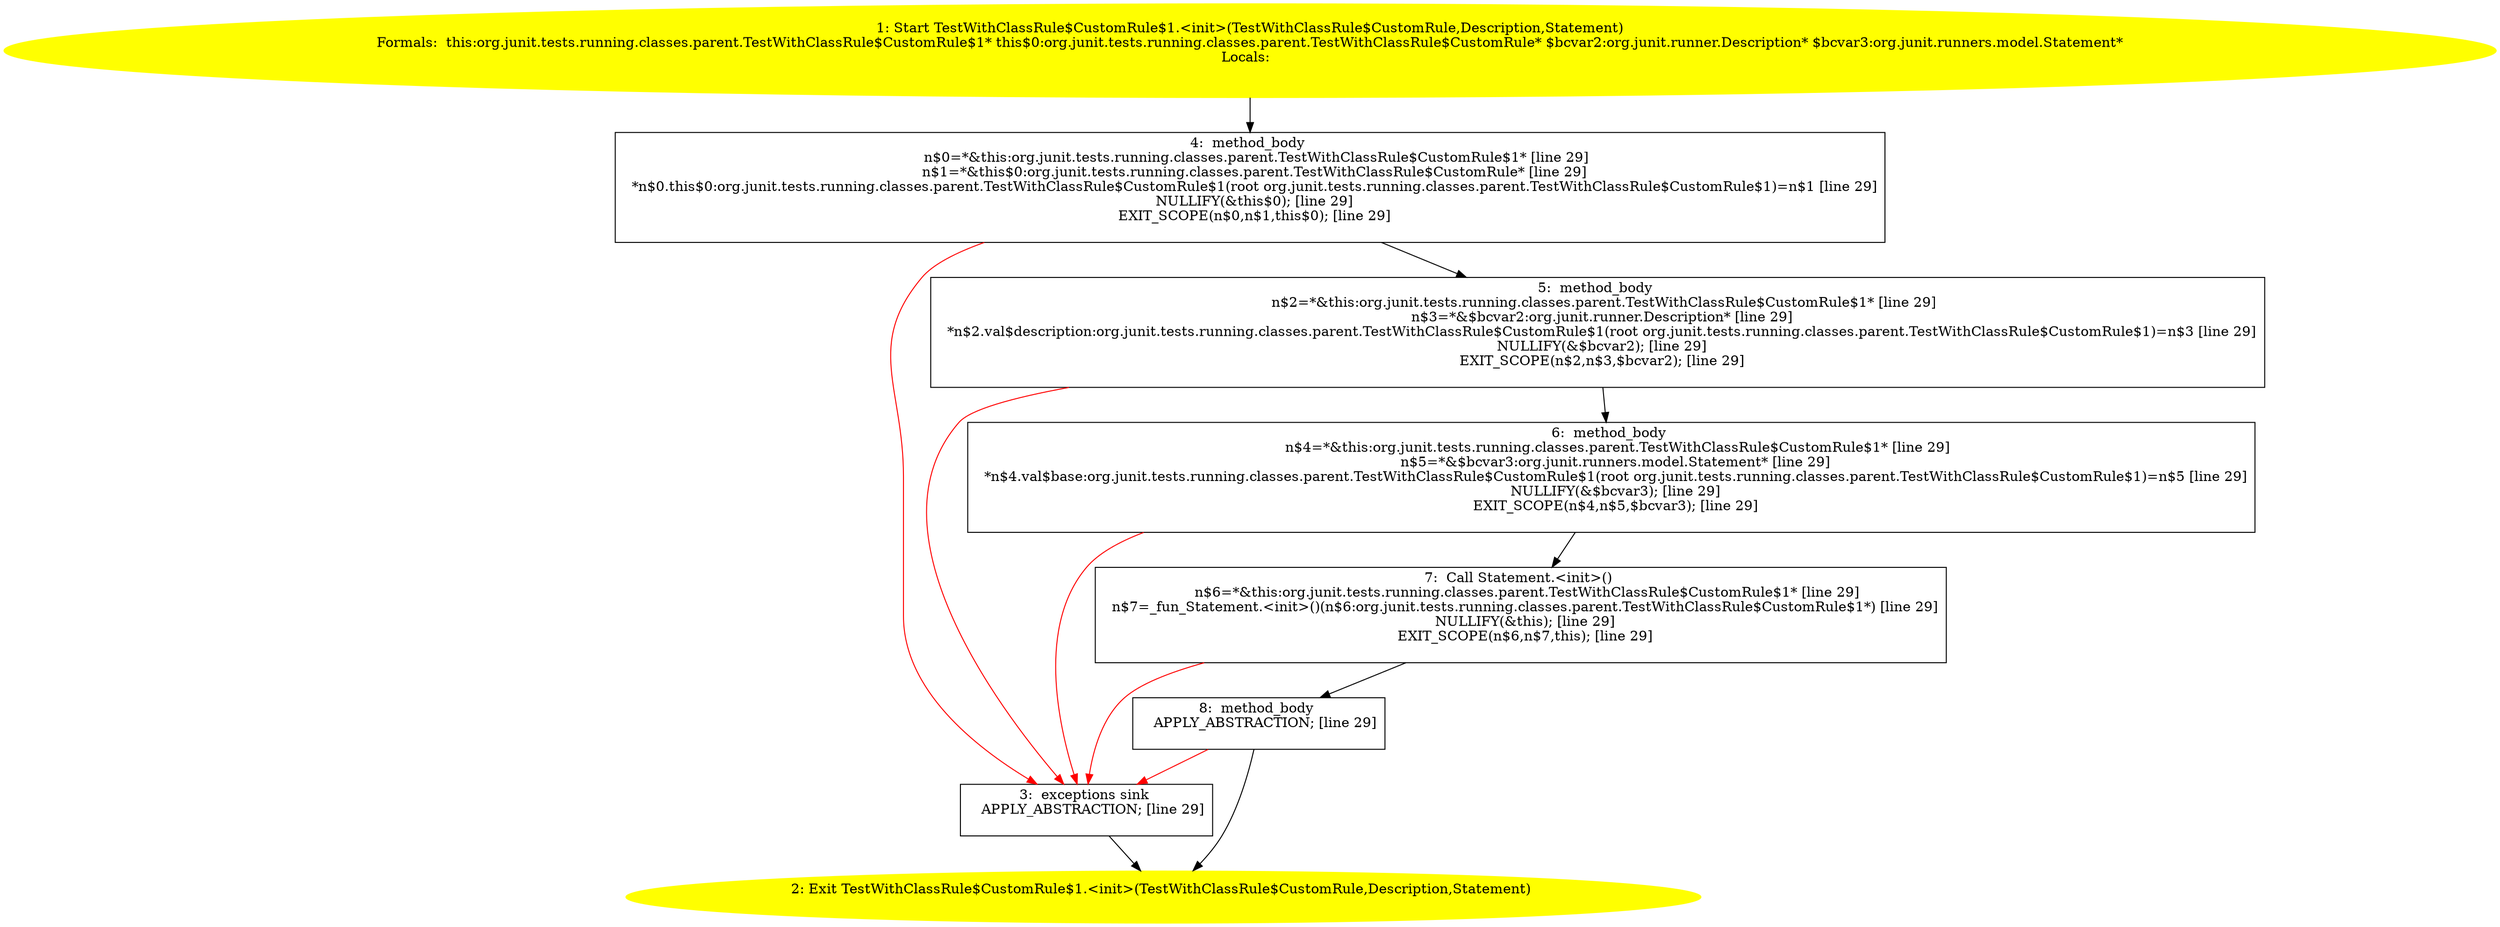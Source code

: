 /* @generated */
digraph cfg {
"org.junit.tests.running.classes.parent.TestWithClassRule$CustomRule$1.<init>(org.junit.tests.running.f04fd5d2e7cad70940e1a6d24684f9c8_1" [label="1: Start TestWithClassRule$CustomRule$1.<init>(TestWithClassRule$CustomRule,Description,Statement)\nFormals:  this:org.junit.tests.running.classes.parent.TestWithClassRule$CustomRule$1* this$0:org.junit.tests.running.classes.parent.TestWithClassRule$CustomRule* $bcvar2:org.junit.runner.Description* $bcvar3:org.junit.runners.model.Statement*\nLocals:  \n  " color=yellow style=filled]
	

	 "org.junit.tests.running.classes.parent.TestWithClassRule$CustomRule$1.<init>(org.junit.tests.running.f04fd5d2e7cad70940e1a6d24684f9c8_1" -> "org.junit.tests.running.classes.parent.TestWithClassRule$CustomRule$1.<init>(org.junit.tests.running.f04fd5d2e7cad70940e1a6d24684f9c8_4" ;
"org.junit.tests.running.classes.parent.TestWithClassRule$CustomRule$1.<init>(org.junit.tests.running.f04fd5d2e7cad70940e1a6d24684f9c8_2" [label="2: Exit TestWithClassRule$CustomRule$1.<init>(TestWithClassRule$CustomRule,Description,Statement) \n  " color=yellow style=filled]
	

"org.junit.tests.running.classes.parent.TestWithClassRule$CustomRule$1.<init>(org.junit.tests.running.f04fd5d2e7cad70940e1a6d24684f9c8_3" [label="3:  exceptions sink \n   APPLY_ABSTRACTION; [line 29]\n " shape="box"]
	

	 "org.junit.tests.running.classes.parent.TestWithClassRule$CustomRule$1.<init>(org.junit.tests.running.f04fd5d2e7cad70940e1a6d24684f9c8_3" -> "org.junit.tests.running.classes.parent.TestWithClassRule$CustomRule$1.<init>(org.junit.tests.running.f04fd5d2e7cad70940e1a6d24684f9c8_2" ;
"org.junit.tests.running.classes.parent.TestWithClassRule$CustomRule$1.<init>(org.junit.tests.running.f04fd5d2e7cad70940e1a6d24684f9c8_4" [label="4:  method_body \n   n$0=*&this:org.junit.tests.running.classes.parent.TestWithClassRule$CustomRule$1* [line 29]\n  n$1=*&this$0:org.junit.tests.running.classes.parent.TestWithClassRule$CustomRule* [line 29]\n  *n$0.this$0:org.junit.tests.running.classes.parent.TestWithClassRule$CustomRule$1(root org.junit.tests.running.classes.parent.TestWithClassRule$CustomRule$1)=n$1 [line 29]\n  NULLIFY(&this$0); [line 29]\n  EXIT_SCOPE(n$0,n$1,this$0); [line 29]\n " shape="box"]
	

	 "org.junit.tests.running.classes.parent.TestWithClassRule$CustomRule$1.<init>(org.junit.tests.running.f04fd5d2e7cad70940e1a6d24684f9c8_4" -> "org.junit.tests.running.classes.parent.TestWithClassRule$CustomRule$1.<init>(org.junit.tests.running.f04fd5d2e7cad70940e1a6d24684f9c8_5" ;
	 "org.junit.tests.running.classes.parent.TestWithClassRule$CustomRule$1.<init>(org.junit.tests.running.f04fd5d2e7cad70940e1a6d24684f9c8_4" -> "org.junit.tests.running.classes.parent.TestWithClassRule$CustomRule$1.<init>(org.junit.tests.running.f04fd5d2e7cad70940e1a6d24684f9c8_3" [color="red" ];
"org.junit.tests.running.classes.parent.TestWithClassRule$CustomRule$1.<init>(org.junit.tests.running.f04fd5d2e7cad70940e1a6d24684f9c8_5" [label="5:  method_body \n   n$2=*&this:org.junit.tests.running.classes.parent.TestWithClassRule$CustomRule$1* [line 29]\n  n$3=*&$bcvar2:org.junit.runner.Description* [line 29]\n  *n$2.val$description:org.junit.tests.running.classes.parent.TestWithClassRule$CustomRule$1(root org.junit.tests.running.classes.parent.TestWithClassRule$CustomRule$1)=n$3 [line 29]\n  NULLIFY(&$bcvar2); [line 29]\n  EXIT_SCOPE(n$2,n$3,$bcvar2); [line 29]\n " shape="box"]
	

	 "org.junit.tests.running.classes.parent.TestWithClassRule$CustomRule$1.<init>(org.junit.tests.running.f04fd5d2e7cad70940e1a6d24684f9c8_5" -> "org.junit.tests.running.classes.parent.TestWithClassRule$CustomRule$1.<init>(org.junit.tests.running.f04fd5d2e7cad70940e1a6d24684f9c8_6" ;
	 "org.junit.tests.running.classes.parent.TestWithClassRule$CustomRule$1.<init>(org.junit.tests.running.f04fd5d2e7cad70940e1a6d24684f9c8_5" -> "org.junit.tests.running.classes.parent.TestWithClassRule$CustomRule$1.<init>(org.junit.tests.running.f04fd5d2e7cad70940e1a6d24684f9c8_3" [color="red" ];
"org.junit.tests.running.classes.parent.TestWithClassRule$CustomRule$1.<init>(org.junit.tests.running.f04fd5d2e7cad70940e1a6d24684f9c8_6" [label="6:  method_body \n   n$4=*&this:org.junit.tests.running.classes.parent.TestWithClassRule$CustomRule$1* [line 29]\n  n$5=*&$bcvar3:org.junit.runners.model.Statement* [line 29]\n  *n$4.val$base:org.junit.tests.running.classes.parent.TestWithClassRule$CustomRule$1(root org.junit.tests.running.classes.parent.TestWithClassRule$CustomRule$1)=n$5 [line 29]\n  NULLIFY(&$bcvar3); [line 29]\n  EXIT_SCOPE(n$4,n$5,$bcvar3); [line 29]\n " shape="box"]
	

	 "org.junit.tests.running.classes.parent.TestWithClassRule$CustomRule$1.<init>(org.junit.tests.running.f04fd5d2e7cad70940e1a6d24684f9c8_6" -> "org.junit.tests.running.classes.parent.TestWithClassRule$CustomRule$1.<init>(org.junit.tests.running.f04fd5d2e7cad70940e1a6d24684f9c8_7" ;
	 "org.junit.tests.running.classes.parent.TestWithClassRule$CustomRule$1.<init>(org.junit.tests.running.f04fd5d2e7cad70940e1a6d24684f9c8_6" -> "org.junit.tests.running.classes.parent.TestWithClassRule$CustomRule$1.<init>(org.junit.tests.running.f04fd5d2e7cad70940e1a6d24684f9c8_3" [color="red" ];
"org.junit.tests.running.classes.parent.TestWithClassRule$CustomRule$1.<init>(org.junit.tests.running.f04fd5d2e7cad70940e1a6d24684f9c8_7" [label="7:  Call Statement.<init>() \n   n$6=*&this:org.junit.tests.running.classes.parent.TestWithClassRule$CustomRule$1* [line 29]\n  n$7=_fun_Statement.<init>()(n$6:org.junit.tests.running.classes.parent.TestWithClassRule$CustomRule$1*) [line 29]\n  NULLIFY(&this); [line 29]\n  EXIT_SCOPE(n$6,n$7,this); [line 29]\n " shape="box"]
	

	 "org.junit.tests.running.classes.parent.TestWithClassRule$CustomRule$1.<init>(org.junit.tests.running.f04fd5d2e7cad70940e1a6d24684f9c8_7" -> "org.junit.tests.running.classes.parent.TestWithClassRule$CustomRule$1.<init>(org.junit.tests.running.f04fd5d2e7cad70940e1a6d24684f9c8_8" ;
	 "org.junit.tests.running.classes.parent.TestWithClassRule$CustomRule$1.<init>(org.junit.tests.running.f04fd5d2e7cad70940e1a6d24684f9c8_7" -> "org.junit.tests.running.classes.parent.TestWithClassRule$CustomRule$1.<init>(org.junit.tests.running.f04fd5d2e7cad70940e1a6d24684f9c8_3" [color="red" ];
"org.junit.tests.running.classes.parent.TestWithClassRule$CustomRule$1.<init>(org.junit.tests.running.f04fd5d2e7cad70940e1a6d24684f9c8_8" [label="8:  method_body \n   APPLY_ABSTRACTION; [line 29]\n " shape="box"]
	

	 "org.junit.tests.running.classes.parent.TestWithClassRule$CustomRule$1.<init>(org.junit.tests.running.f04fd5d2e7cad70940e1a6d24684f9c8_8" -> "org.junit.tests.running.classes.parent.TestWithClassRule$CustomRule$1.<init>(org.junit.tests.running.f04fd5d2e7cad70940e1a6d24684f9c8_2" ;
	 "org.junit.tests.running.classes.parent.TestWithClassRule$CustomRule$1.<init>(org.junit.tests.running.f04fd5d2e7cad70940e1a6d24684f9c8_8" -> "org.junit.tests.running.classes.parent.TestWithClassRule$CustomRule$1.<init>(org.junit.tests.running.f04fd5d2e7cad70940e1a6d24684f9c8_3" [color="red" ];
}

